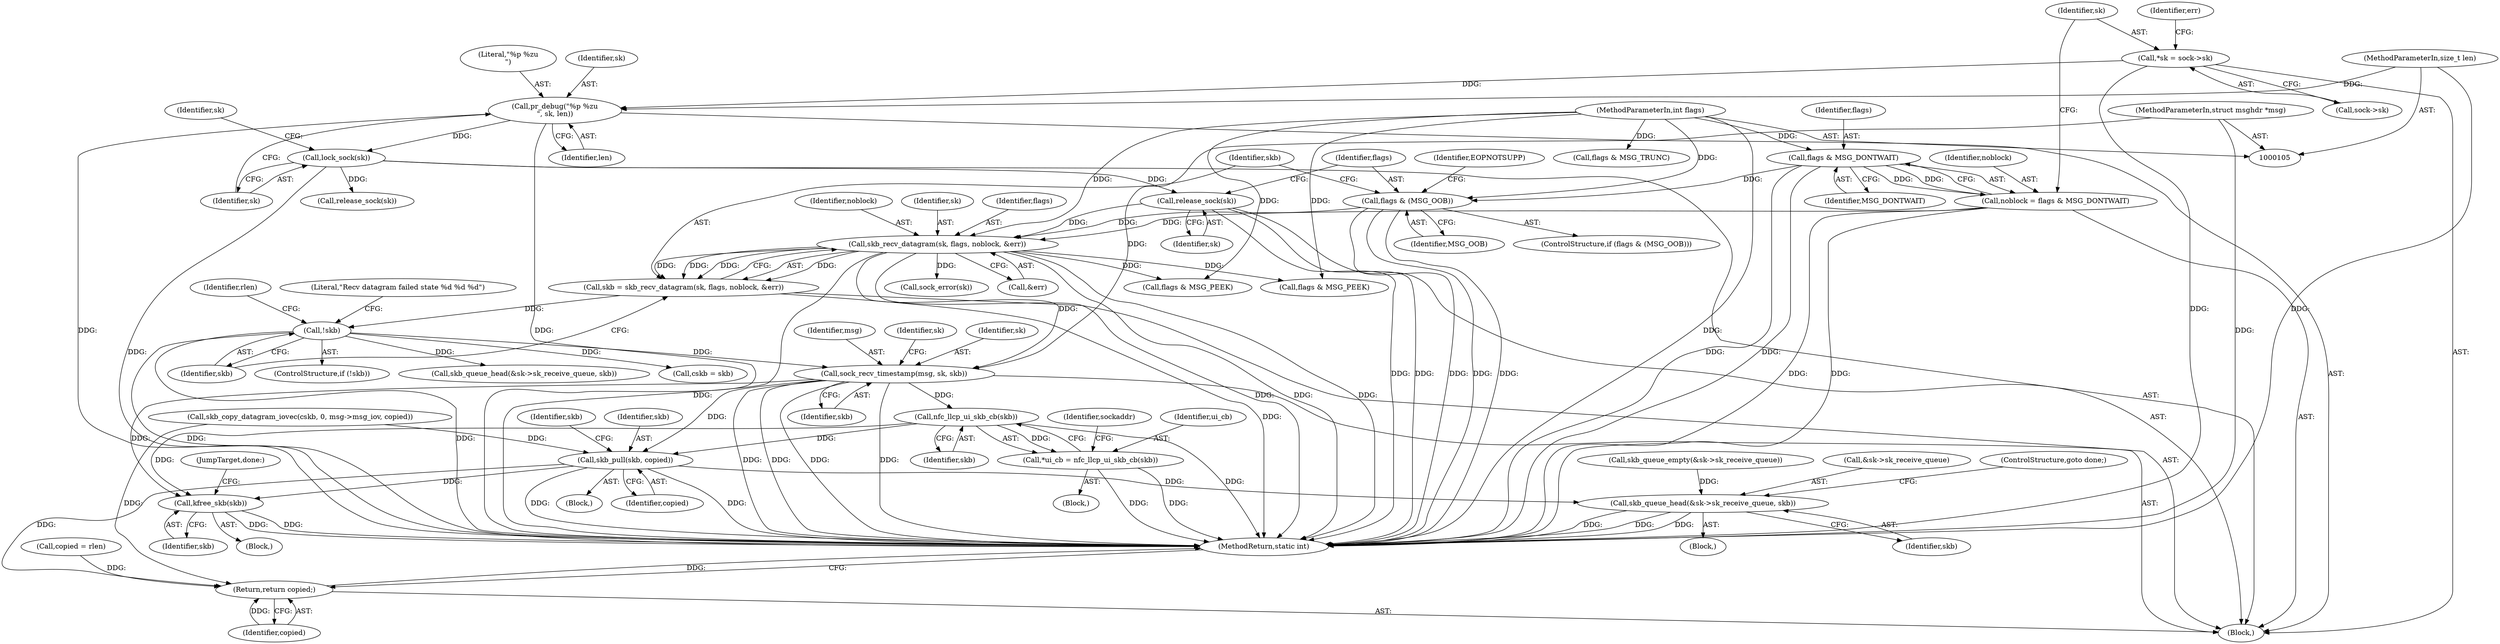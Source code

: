digraph "0_linux_f3d3342602f8bcbf37d7c46641cb9bca7618eb1c_24@API" {
"1000225" [label="(Call,sock_recv_timestamp(msg, sk, skb))"];
"1000108" [label="(MethodParameterIn,struct msghdr *msg)"];
"1000166" [label="(Call,skb_recv_datagram(sk, flags, noblock, &err))"];
"1000155" [label="(Call,release_sock(sk))"];
"1000136" [label="(Call,lock_sock(sk))"];
"1000132" [label="(Call,pr_debug(\"%p %zu\n\", sk, len))"];
"1000119" [label="(Call,*sk = sock->sk)"];
"1000109" [label="(MethodParameterIn,size_t len)"];
"1000158" [label="(Call,flags & (MSG_OOB))"];
"1000115" [label="(Call,flags & MSG_DONTWAIT)"];
"1000110" [label="(MethodParameterIn,int flags)"];
"1000113" [label="(Call,noblock = flags & MSG_DONTWAIT)"];
"1000173" [label="(Call,!skb)"];
"1000164" [label="(Call,skb = skb_recv_datagram(sk, flags, noblock, &err))"];
"1000243" [label="(Call,nfc_llcp_ui_skb_cb(skb))"];
"1000241" [label="(Call,*ui_cb = nfc_llcp_ui_skb_cb(skb))"];
"1000322" [label="(Call,skb_pull(skb, copied))"];
"1000330" [label="(Call,skb_queue_head(&sk->sk_receive_queue, skb))"];
"1000337" [label="(Call,kfree_skb(skb))"];
"1000353" [label="(Return,return copied;)"];
"1000145" [label="(Call,skb_queue_empty(&sk->sk_receive_queue))"];
"1000166" [label="(Call,skb_recv_datagram(sk, flags, noblock, &err))"];
"1000177" [label="(Literal,\"Recv datagram failed state %d %d %d\")"];
"1000239" [label="(Block,)"];
"1000322" [label="(Call,skb_pull(skb, copied))"];
"1000117" [label="(Identifier,MSG_DONTWAIT)"];
"1000121" [label="(Call,sock->sk)"];
"1000142" [label="(Identifier,sk)"];
"1000299" [label="(Call,flags & MSG_PEEK)"];
"1000321" [label="(Block,)"];
"1000335" [label="(Identifier,skb)"];
"1000203" [label="(Call,skb_copy_datagram_iovec(cskb, 0, msg->msg_iov, copied))"];
"1000354" [label="(Identifier,copied)"];
"1000137" [label="(Identifier,sk)"];
"1000242" [label="(Identifier,ui_cb)"];
"1000130" [label="(Identifier,err)"];
"1000111" [label="(Block,)"];
"1000244" [label="(Identifier,skb)"];
"1000330" [label="(Call,skb_queue_head(&sk->sk_receive_queue, skb))"];
"1000329" [label="(Block,)"];
"1000347" [label="(Call,flags & MSG_TRUNC)"];
"1000324" [label="(Identifier,copied)"];
"1000168" [label="(Identifier,flags)"];
"1000155" [label="(Call,release_sock(sk))"];
"1000233" [label="(Identifier,sk)"];
"1000151" [label="(Call,release_sock(sk))"];
"1000163" [label="(Identifier,EOPNOTSUPP)"];
"1000173" [label="(Call,!skb)"];
"1000228" [label="(Identifier,skb)"];
"1000108" [label="(MethodParameterIn,struct msghdr *msg)"];
"1000113" [label="(Call,noblock = flags & MSG_DONTWAIT)"];
"1000172" [label="(ControlStructure,if (!skb))"];
"1000158" [label="(Call,flags & (MSG_OOB))"];
"1000213" [label="(Call,flags & MSG_PEEK)"];
"1000241" [label="(Call,*ui_cb = nfc_llcp_ui_skb_cb(skb))"];
"1000227" [label="(Identifier,sk)"];
"1000160" [label="(Identifier,MSG_OOB)"];
"1000182" [label="(Call,sock_error(sk))"];
"1000216" [label="(Call,skb_queue_head(&sk->sk_receive_queue, skb))"];
"1000243" [label="(Call,nfc_llcp_ui_skb_cb(skb))"];
"1000115" [label="(Call,flags & MSG_DONTWAIT)"];
"1000135" [label="(Identifier,len)"];
"1000169" [label="(Identifier,noblock)"];
"1000170" [label="(Call,&err)"];
"1000114" [label="(Identifier,noblock)"];
"1000331" [label="(Call,&sk->sk_receive_queue)"];
"1000336" [label="(ControlStructure,goto done;)"];
"1000119" [label="(Call,*sk = sock->sk)"];
"1000199" [label="(Call,cskb = skb)"];
"1000323" [label="(Identifier,skb)"];
"1000195" [label="(Identifier,rlen)"];
"1000136" [label="(Call,lock_sock(sk))"];
"1000338" [label="(Identifier,skb)"];
"1000120" [label="(Identifier,sk)"];
"1000165" [label="(Identifier,skb)"];
"1000159" [label="(Identifier,flags)"];
"1000174" [label="(Identifier,skb)"];
"1000350" [label="(Call,copied = rlen)"];
"1000132" [label="(Call,pr_debug(\"%p %zu\n\", sk, len))"];
"1000133" [label="(Literal,\"%p %zu\n\")"];
"1000157" [label="(ControlStructure,if (flags & (MSG_OOB)))"];
"1000225" [label="(Call,sock_recv_timestamp(msg, sk, skb))"];
"1000109" [label="(MethodParameterIn,size_t len)"];
"1000116" [label="(Identifier,flags)"];
"1000167" [label="(Identifier,sk)"];
"1000327" [label="(Identifier,skb)"];
"1000247" [label="(Identifier,sockaddr)"];
"1000302" [label="(Block,)"];
"1000164" [label="(Call,skb = skb_recv_datagram(sk, flags, noblock, &err))"];
"1000355" [label="(MethodReturn,static int)"];
"1000339" [label="(JumpTarget,done:)"];
"1000353" [label="(Return,return copied;)"];
"1000134" [label="(Identifier,sk)"];
"1000156" [label="(Identifier,sk)"];
"1000226" [label="(Identifier,msg)"];
"1000337" [label="(Call,kfree_skb(skb))"];
"1000110" [label="(MethodParameterIn,int flags)"];
"1000225" -> "1000111"  [label="AST: "];
"1000225" -> "1000228"  [label="CFG: "];
"1000226" -> "1000225"  [label="AST: "];
"1000227" -> "1000225"  [label="AST: "];
"1000228" -> "1000225"  [label="AST: "];
"1000233" -> "1000225"  [label="CFG: "];
"1000225" -> "1000355"  [label="DDG: "];
"1000225" -> "1000355"  [label="DDG: "];
"1000225" -> "1000355"  [label="DDG: "];
"1000225" -> "1000355"  [label="DDG: "];
"1000108" -> "1000225"  [label="DDG: "];
"1000166" -> "1000225"  [label="DDG: "];
"1000173" -> "1000225"  [label="DDG: "];
"1000225" -> "1000243"  [label="DDG: "];
"1000225" -> "1000322"  [label="DDG: "];
"1000225" -> "1000337"  [label="DDG: "];
"1000108" -> "1000105"  [label="AST: "];
"1000108" -> "1000355"  [label="DDG: "];
"1000166" -> "1000164"  [label="AST: "];
"1000166" -> "1000170"  [label="CFG: "];
"1000167" -> "1000166"  [label="AST: "];
"1000168" -> "1000166"  [label="AST: "];
"1000169" -> "1000166"  [label="AST: "];
"1000170" -> "1000166"  [label="AST: "];
"1000164" -> "1000166"  [label="CFG: "];
"1000166" -> "1000355"  [label="DDG: "];
"1000166" -> "1000355"  [label="DDG: "];
"1000166" -> "1000355"  [label="DDG: "];
"1000166" -> "1000355"  [label="DDG: "];
"1000166" -> "1000164"  [label="DDG: "];
"1000166" -> "1000164"  [label="DDG: "];
"1000166" -> "1000164"  [label="DDG: "];
"1000166" -> "1000164"  [label="DDG: "];
"1000155" -> "1000166"  [label="DDG: "];
"1000158" -> "1000166"  [label="DDG: "];
"1000110" -> "1000166"  [label="DDG: "];
"1000113" -> "1000166"  [label="DDG: "];
"1000166" -> "1000182"  [label="DDG: "];
"1000166" -> "1000213"  [label="DDG: "];
"1000166" -> "1000299"  [label="DDG: "];
"1000155" -> "1000111"  [label="AST: "];
"1000155" -> "1000156"  [label="CFG: "];
"1000156" -> "1000155"  [label="AST: "];
"1000159" -> "1000155"  [label="CFG: "];
"1000155" -> "1000355"  [label="DDG: "];
"1000155" -> "1000355"  [label="DDG: "];
"1000136" -> "1000155"  [label="DDG: "];
"1000136" -> "1000111"  [label="AST: "];
"1000136" -> "1000137"  [label="CFG: "];
"1000137" -> "1000136"  [label="AST: "];
"1000142" -> "1000136"  [label="CFG: "];
"1000136" -> "1000355"  [label="DDG: "];
"1000132" -> "1000136"  [label="DDG: "];
"1000136" -> "1000151"  [label="DDG: "];
"1000132" -> "1000111"  [label="AST: "];
"1000132" -> "1000135"  [label="CFG: "];
"1000133" -> "1000132"  [label="AST: "];
"1000134" -> "1000132"  [label="AST: "];
"1000135" -> "1000132"  [label="AST: "];
"1000137" -> "1000132"  [label="CFG: "];
"1000132" -> "1000355"  [label="DDG: "];
"1000132" -> "1000355"  [label="DDG: "];
"1000119" -> "1000132"  [label="DDG: "];
"1000109" -> "1000132"  [label="DDG: "];
"1000119" -> "1000111"  [label="AST: "];
"1000119" -> "1000121"  [label="CFG: "];
"1000120" -> "1000119"  [label="AST: "];
"1000121" -> "1000119"  [label="AST: "];
"1000130" -> "1000119"  [label="CFG: "];
"1000119" -> "1000355"  [label="DDG: "];
"1000109" -> "1000105"  [label="AST: "];
"1000109" -> "1000355"  [label="DDG: "];
"1000158" -> "1000157"  [label="AST: "];
"1000158" -> "1000160"  [label="CFG: "];
"1000159" -> "1000158"  [label="AST: "];
"1000160" -> "1000158"  [label="AST: "];
"1000163" -> "1000158"  [label="CFG: "];
"1000165" -> "1000158"  [label="CFG: "];
"1000158" -> "1000355"  [label="DDG: "];
"1000158" -> "1000355"  [label="DDG: "];
"1000158" -> "1000355"  [label="DDG: "];
"1000115" -> "1000158"  [label="DDG: "];
"1000110" -> "1000158"  [label="DDG: "];
"1000115" -> "1000113"  [label="AST: "];
"1000115" -> "1000117"  [label="CFG: "];
"1000116" -> "1000115"  [label="AST: "];
"1000117" -> "1000115"  [label="AST: "];
"1000113" -> "1000115"  [label="CFG: "];
"1000115" -> "1000355"  [label="DDG: "];
"1000115" -> "1000355"  [label="DDG: "];
"1000115" -> "1000113"  [label="DDG: "];
"1000115" -> "1000113"  [label="DDG: "];
"1000110" -> "1000115"  [label="DDG: "];
"1000110" -> "1000105"  [label="AST: "];
"1000110" -> "1000355"  [label="DDG: "];
"1000110" -> "1000213"  [label="DDG: "];
"1000110" -> "1000299"  [label="DDG: "];
"1000110" -> "1000347"  [label="DDG: "];
"1000113" -> "1000111"  [label="AST: "];
"1000114" -> "1000113"  [label="AST: "];
"1000120" -> "1000113"  [label="CFG: "];
"1000113" -> "1000355"  [label="DDG: "];
"1000113" -> "1000355"  [label="DDG: "];
"1000173" -> "1000172"  [label="AST: "];
"1000173" -> "1000174"  [label="CFG: "];
"1000174" -> "1000173"  [label="AST: "];
"1000177" -> "1000173"  [label="CFG: "];
"1000195" -> "1000173"  [label="CFG: "];
"1000173" -> "1000355"  [label="DDG: "];
"1000173" -> "1000355"  [label="DDG: "];
"1000164" -> "1000173"  [label="DDG: "];
"1000173" -> "1000199"  [label="DDG: "];
"1000173" -> "1000216"  [label="DDG: "];
"1000164" -> "1000111"  [label="AST: "];
"1000165" -> "1000164"  [label="AST: "];
"1000174" -> "1000164"  [label="CFG: "];
"1000164" -> "1000355"  [label="DDG: "];
"1000243" -> "1000241"  [label="AST: "];
"1000243" -> "1000244"  [label="CFG: "];
"1000244" -> "1000243"  [label="AST: "];
"1000241" -> "1000243"  [label="CFG: "];
"1000243" -> "1000355"  [label="DDG: "];
"1000243" -> "1000241"  [label="DDG: "];
"1000243" -> "1000322"  [label="DDG: "];
"1000243" -> "1000337"  [label="DDG: "];
"1000241" -> "1000239"  [label="AST: "];
"1000242" -> "1000241"  [label="AST: "];
"1000247" -> "1000241"  [label="CFG: "];
"1000241" -> "1000355"  [label="DDG: "];
"1000241" -> "1000355"  [label="DDG: "];
"1000322" -> "1000321"  [label="AST: "];
"1000322" -> "1000324"  [label="CFG: "];
"1000323" -> "1000322"  [label="AST: "];
"1000324" -> "1000322"  [label="AST: "];
"1000327" -> "1000322"  [label="CFG: "];
"1000322" -> "1000355"  [label="DDG: "];
"1000322" -> "1000355"  [label="DDG: "];
"1000203" -> "1000322"  [label="DDG: "];
"1000322" -> "1000330"  [label="DDG: "];
"1000322" -> "1000337"  [label="DDG: "];
"1000322" -> "1000353"  [label="DDG: "];
"1000330" -> "1000329"  [label="AST: "];
"1000330" -> "1000335"  [label="CFG: "];
"1000331" -> "1000330"  [label="AST: "];
"1000335" -> "1000330"  [label="AST: "];
"1000336" -> "1000330"  [label="CFG: "];
"1000330" -> "1000355"  [label="DDG: "];
"1000330" -> "1000355"  [label="DDG: "];
"1000330" -> "1000355"  [label="DDG: "];
"1000145" -> "1000330"  [label="DDG: "];
"1000337" -> "1000302"  [label="AST: "];
"1000337" -> "1000338"  [label="CFG: "];
"1000338" -> "1000337"  [label="AST: "];
"1000339" -> "1000337"  [label="CFG: "];
"1000337" -> "1000355"  [label="DDG: "];
"1000337" -> "1000355"  [label="DDG: "];
"1000353" -> "1000111"  [label="AST: "];
"1000353" -> "1000354"  [label="CFG: "];
"1000354" -> "1000353"  [label="AST: "];
"1000355" -> "1000353"  [label="CFG: "];
"1000353" -> "1000355"  [label="DDG: "];
"1000354" -> "1000353"  [label="DDG: "];
"1000203" -> "1000353"  [label="DDG: "];
"1000350" -> "1000353"  [label="DDG: "];
}
